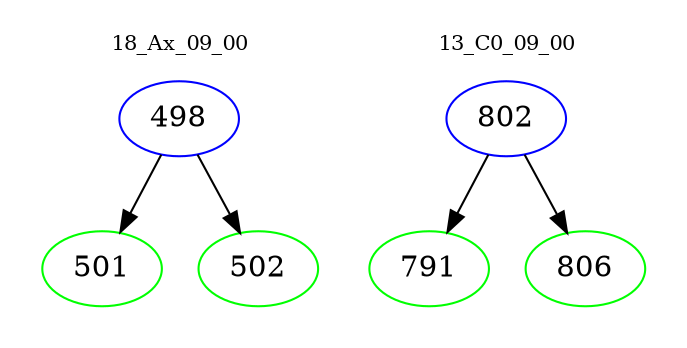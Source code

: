 digraph{
subgraph cluster_0 {
color = white
label = "18_Ax_09_00";
fontsize=10;
T0_498 [label="498", color="blue"]
T0_498 -> T0_501 [color="black"]
T0_501 [label="501", color="green"]
T0_498 -> T0_502 [color="black"]
T0_502 [label="502", color="green"]
}
subgraph cluster_1 {
color = white
label = "13_C0_09_00";
fontsize=10;
T1_802 [label="802", color="blue"]
T1_802 -> T1_791 [color="black"]
T1_791 [label="791", color="green"]
T1_802 -> T1_806 [color="black"]
T1_806 [label="806", color="green"]
}
}
